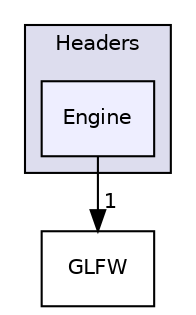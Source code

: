 digraph "F:/Projects/Killer_Engine/Headers/Engine" {
  compound=true
  node [ fontsize="10", fontname="Helvetica"];
  edge [ labelfontsize="10", labelfontname="Helvetica"];
  subgraph clusterdir_692516b589a32b3bfce781ca9f6d1534 {
    graph [ bgcolor="#ddddee", pencolor="black", label="Headers" fontname="Helvetica", fontsize="10", URL="dir_692516b589a32b3bfce781ca9f6d1534.html"]
  dir_b570760f141a85ad0cc6e39d54356d6a [shape=box, label="Engine", style="filled", fillcolor="#eeeeff", pencolor="black", URL="dir_b570760f141a85ad0cc6e39d54356d6a.html"];
  }
  dir_2d4d78fa5cabd2d9517c3586dbd7baae [shape=box label="GLFW" URL="dir_2d4d78fa5cabd2d9517c3586dbd7baae.html"];
  dir_b570760f141a85ad0cc6e39d54356d6a->dir_2d4d78fa5cabd2d9517c3586dbd7baae [headlabel="1", labeldistance=1.5 headhref="dir_000001_000003.html"];
}
